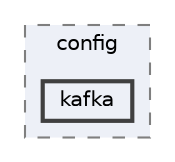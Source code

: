 digraph "repository/core/src/main/java/com/sterlite/cal/config/kafka"
{
 // LATEX_PDF_SIZE
  bgcolor="transparent";
  edge [fontname=Helvetica,fontsize=10,labelfontname=Helvetica,labelfontsize=10];
  node [fontname=Helvetica,fontsize=10,shape=box,height=0.2,width=0.4];
  compound=true
  subgraph clusterdir_7c5e0029c5f91903a5d54d4e5b777f46 {
    graph [ bgcolor="#edf0f7", pencolor="grey50", label="config", fontname=Helvetica,fontsize=10 style="filled,dashed", URL="dir_7c5e0029c5f91903a5d54d4e5b777f46.html",tooltip=""]
  dir_06e45b6b620e7a915444f445ef334f7b [label="kafka", fillcolor="#edf0f7", color="grey25", style="filled,bold", URL="dir_06e45b6b620e7a915444f445ef334f7b.html",tooltip=""];
  }
}
